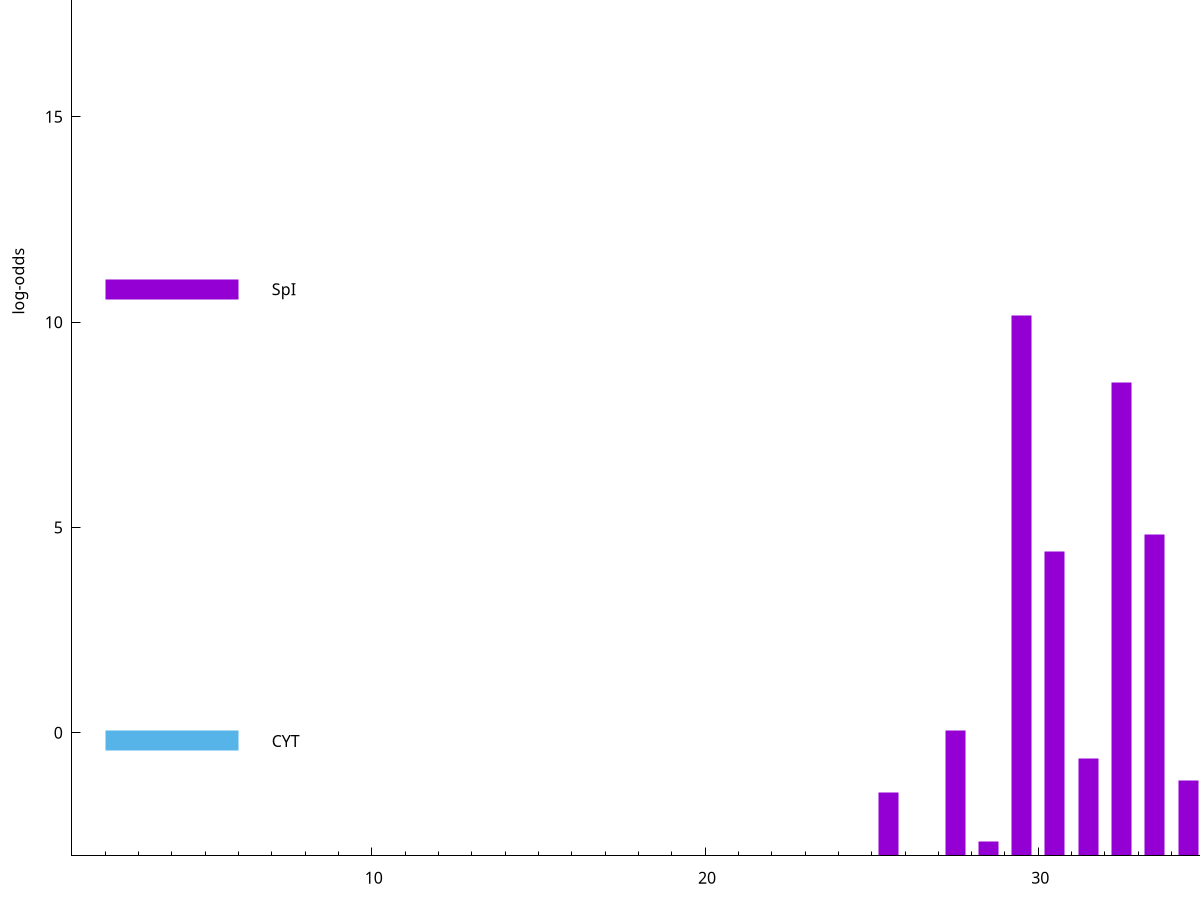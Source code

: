 set title "LipoP predictions for SRR3987126.gff"
set size 2., 1.4
set xrange [1:70] 
set mxtics 10
set yrange [-3:25]
set y2range [0:28]
set ylabel "log-odds"
set term postscript eps color solid "Helvetica" 30
set output "SRR3987126.gff27.eps"
set arrow from 2,19.5009 to 6,19.5009 nohead lt 4 lw 20
set label "TMH" at 7,19.5009
set arrow from 2,10.8035 to 6,10.8035 nohead lt 1 lw 20
set label "SpI" at 7,10.8035
set arrow from 2,-0.200913 to 6,-0.200913 nohead lt 3 lw 20
set label "CYT" at 7,-0.200913
set arrow from 2,19.5009 to 6,19.5009 nohead lt 4 lw 20
set label "TMH" at 7,19.5009
# NOTE: The scores below are the log-odds scores with the threshold
# NOTE: subtracted (a hack to make gnuplot make the histogram all
# NOTE: look nice).
plot "-" axes x1y2 title "" with impulses lt 1 lw 20
29.500000 13.158600
32.500000 11.542090
35.500000 8.676390
42.500000 8.518260
40.500000 8.510820
37.500000 8.055700
41.500000 7.941980
33.500000 7.820010
30.500000 7.411760
43.500000 5.688440
36.500000 4.954850
27.500000 3.056882
38.500000 2.875673
39.500000 2.525714
31.500000 2.377309
44.500000 2.287829
34.500000 1.842480
25.500000 1.548700
28.500000 0.350030
e
exit
